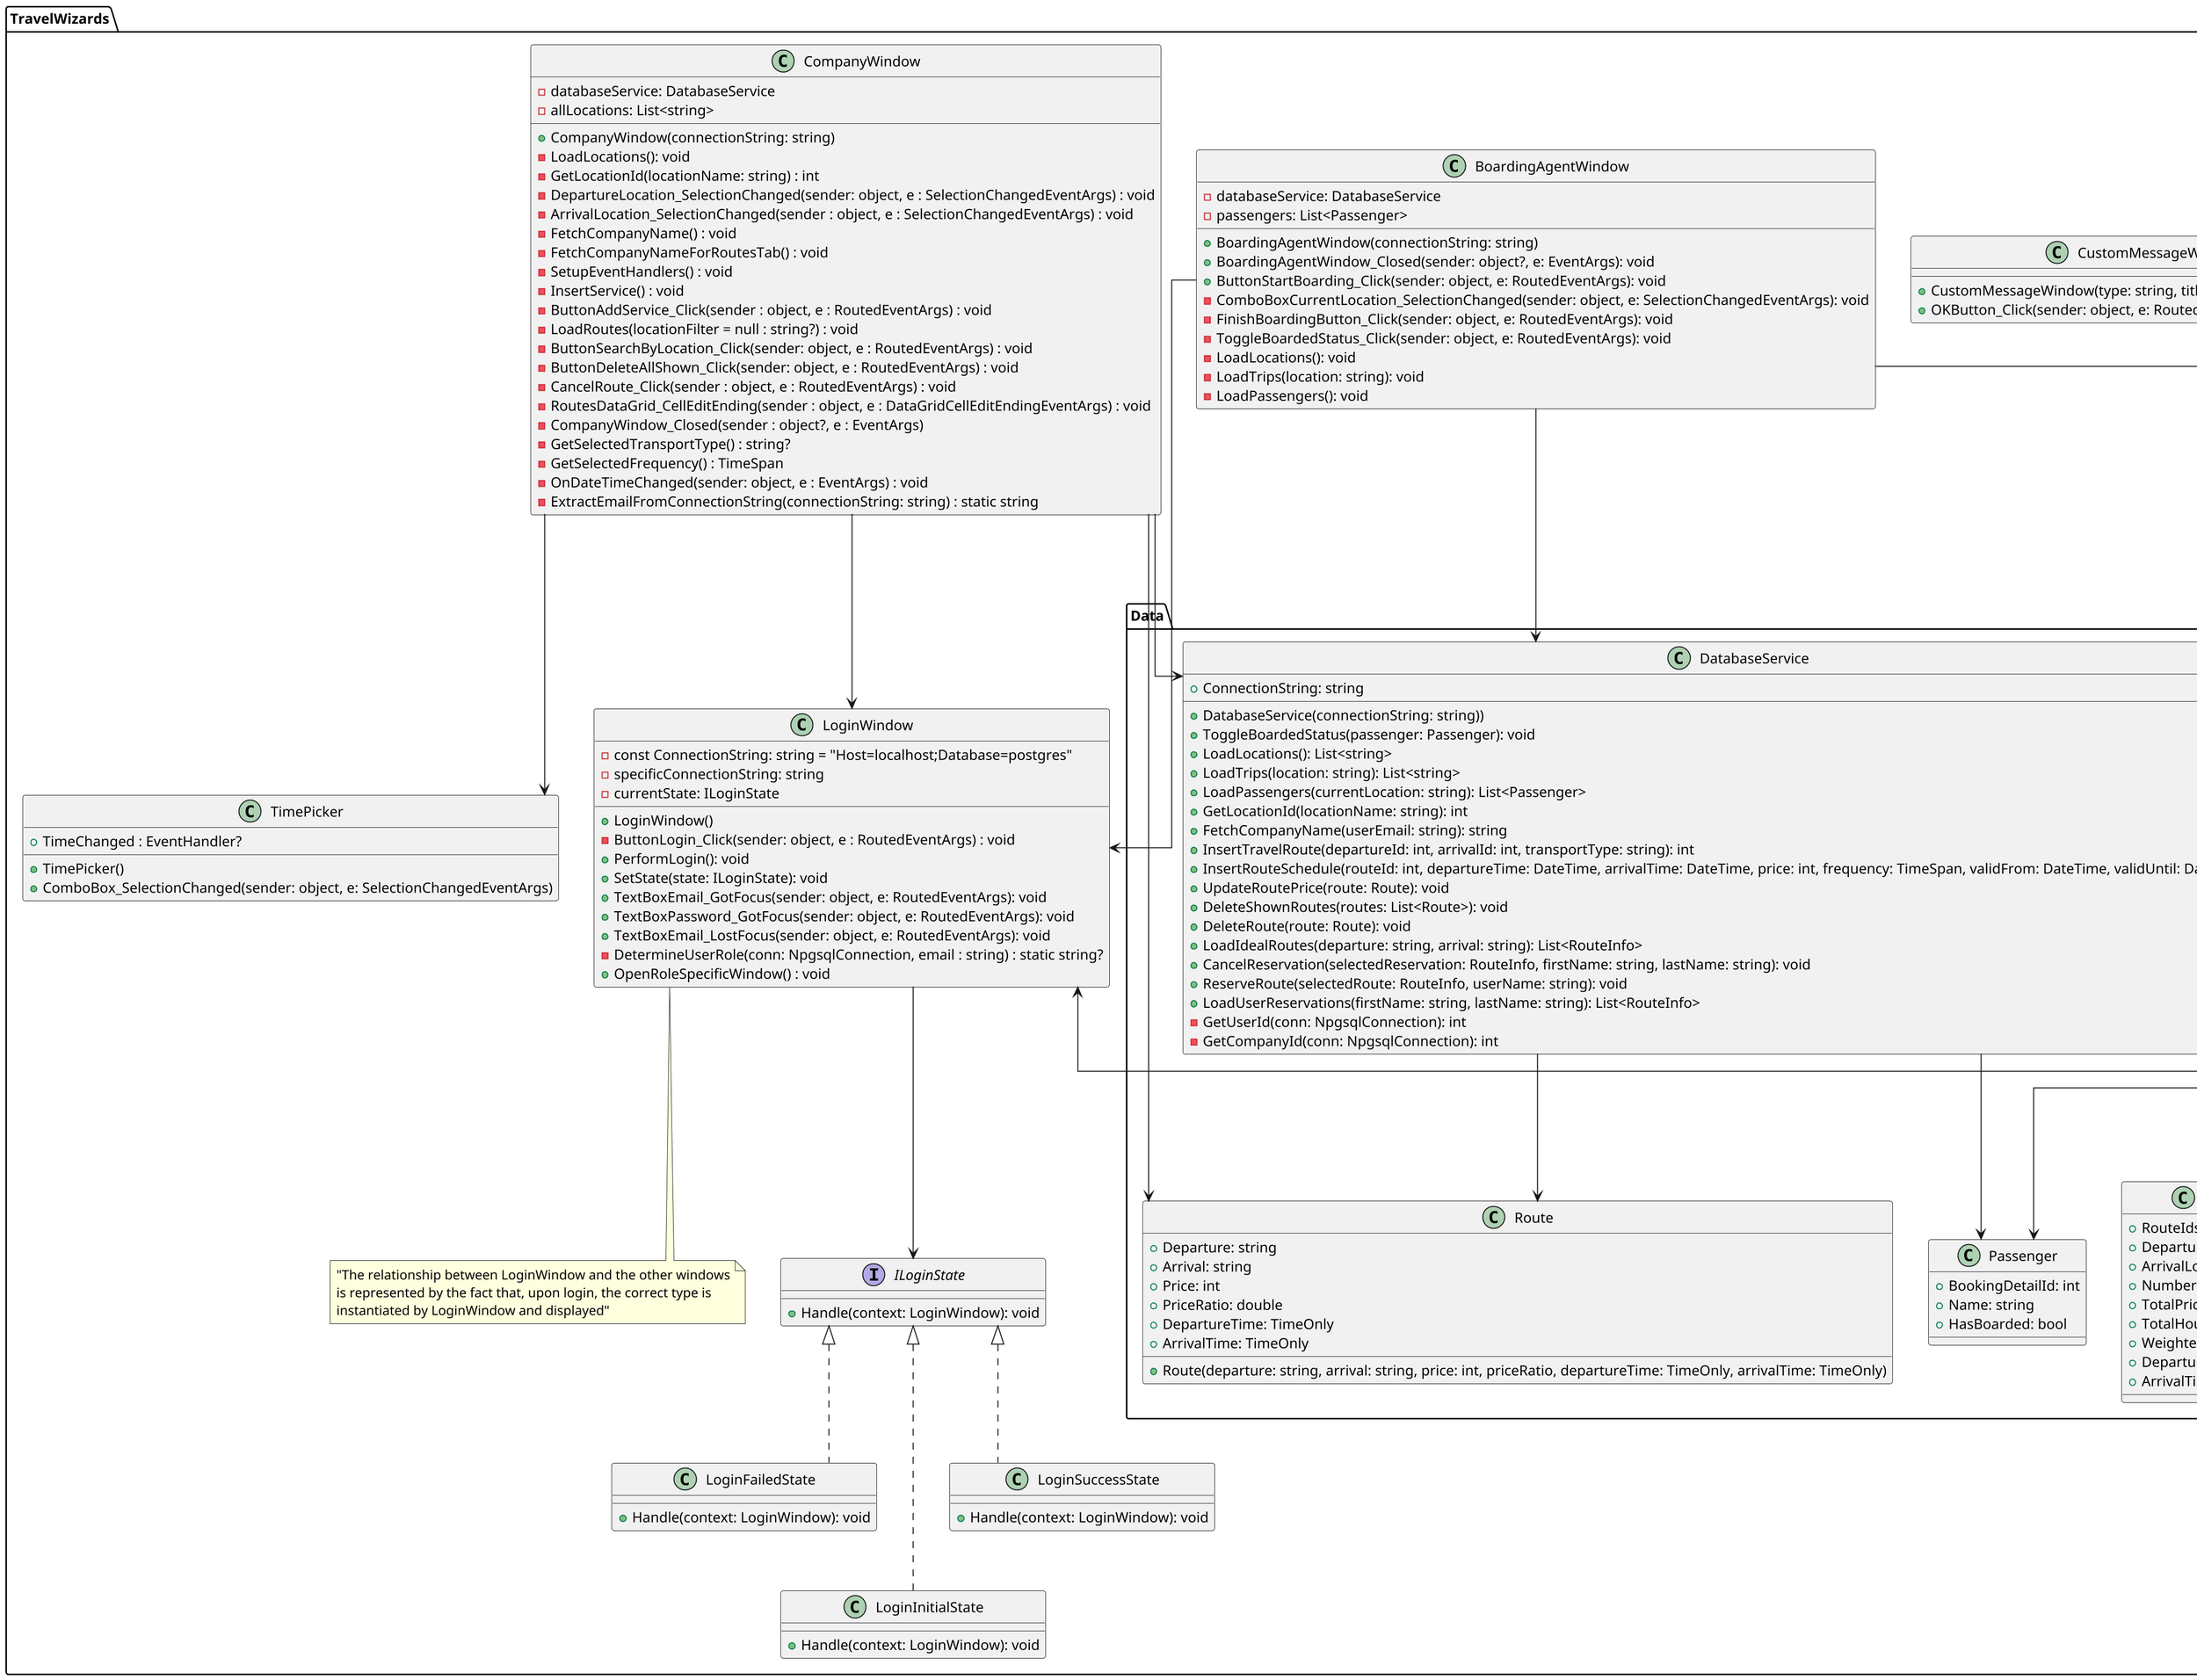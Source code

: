 @startuml

skinparam linetype ortho
skinparam dpi 180
top to bottom direction

namespace TravelWizards {
    package "TravelWizards.Data" {
        namespace TravelWizards.Data {
            class DatabaseService {
                +DatabaseService(connectionString: string))
                +ConnectionString: string
                +ToggleBoardedStatus(passenger: Passenger): void
                +LoadLocations(): List<string>
                +LoadTrips(location: string): List<string>
                +LoadPassengers(currentLocation: string): List<Passenger>
                +GetLocationId(locationName: string): int
                +FetchCompanyName(userEmail: string): string
                +InsertTravelRoute(departureId: int, arrivalId: int, transportType: string): int
                +InsertRouteSchedule(routeId: int, departureTime: DateTime, arrivalTime: DateTime, price: int, frequency: TimeSpan, validFrom: DateTime, validUntil: DateTime): void
                +UpdateRoutePrice(route: Route): void
                +DeleteShownRoutes(routes: List<Route>): void
                +DeleteRoute(route: Route): void
                +LoadIdealRoutes(departure: string, arrival: string): List<RouteInfo>
                +CancelReservation(selectedReservation: RouteInfo, firstName: string, lastName: string): void
                +ReserveRoute(selectedRoute: RouteInfo, userName: string): void
                +LoadUserReservations(firstName: string, lastName: string): List<RouteInfo>
                -GetUserId(conn: NpgsqlConnection): int
                -GetCompanyId(conn: NpgsqlConnection): int
            }

            class Passenger {
                +BookingDetailId: int
                +Name: string
                +HasBoarded: bool
            }

            class Route {
                +Departure: string
                +Arrival: string
                +Price: int
                +PriceRatio: double
                +DepartureTime: TimeOnly
                +ArrivalTime: TimeOnly

                +Route(departure: string, arrival: string, price: int, priceRatio, departureTime: TimeOnly, arrivalTime: TimeOnly)
            }

            class RouteInfo {
                +RouteIds: string
                +DepartureLocation: string
                +ArrivalLocation: string
                +NumberOfStops: int
                +TotalPrice: int
                +TotalHours: double
                +WeightedScore: double
                +DepartureTime: DateTime
                +ArrivalTime: DateTime
            }
        }
    }

     DatabaseService --> Route
     DatabaseService --> RouteInfo
     DatabaseService --> Passenger


    class BoardingAgentWindow {
        -databaseService: DatabaseService
        -passengers: List<Passenger>

        +BoardingAgentWindow(connectionString: string)
        +BoardingAgentWindow_Closed(sender: object?, e: EventArgs): void
        +ButtonStartBoarding_Click(sender: object, e: RoutedEventArgs): void
        -ComboBoxCurrentLocation_SelectionChanged(sender: object, e: SelectionChangedEventArgs): void
        -FinishBoardingButton_Click(sender: object, e: RoutedEventArgs): void
        -ToggleBoardedStatus_Click(sender: object, e: RoutedEventArgs): void
        -LoadLocations(): void
        -LoadTrips(location: string): void
        -LoadPassengers(): void
    }

    BoardingAgentWindow --> DatabaseService
    BoardingAgentWindow --> Passenger
    BoardingAgentWindow --> LoginWindow

    class CompanyWindow {
        - databaseService: DatabaseService
        - allLocations: List<string>

        +CompanyWindow(connectionString: string)
        -LoadLocations(): void
        -GetLocationId(locationName: string) : int
        -DepartureLocation_SelectionChanged(sender: object, e : SelectionChangedEventArgs) : void
        -ArrivalLocation_SelectionChanged(sender : object, e : SelectionChangedEventArgs) : void
        -FetchCompanyName() : void
        -FetchCompanyNameForRoutesTab() : void
        -SetupEventHandlers() : void
        -InsertService() : void
        -ButtonAddService_Click(sender : object, e : RoutedEventArgs) : void
        -LoadRoutes(locationFilter = null : string?) : void
        -ButtonSearchByLocation_Click(sender: object, e : RoutedEventArgs) : void
        -ButtonDeleteAllShown_Click(sender: object, e : RoutedEventArgs) : void
        -CancelRoute_Click(sender : object, e : RoutedEventArgs) : void
        -RoutesDataGrid_CellEditEnding(sender : object, e : DataGridCellEditEndingEventArgs) : void
        -CompanyWindow_Closed(sender : object?, e : EventArgs)
        -GetSelectedTransportType() : string?
        -GetSelectedFrequency() : TimeSpan
        -OnDateTimeChanged(sender: object, e : EventArgs) : void
        -ExtractEmailFromConnectionString(connectionString: string) : static string
    }

    CompanyWindow --> DatabaseService
    CompanyWindow --> Route
    CompanyWindow --> TimePicker
    CompanyWindow --> LoginWindow


    class CustomMessageWindow {
        +CustomMessageWindow(type: string, title: string, message: string)
        +OKButton_Click(sender: object, e: RoutedEventArgs)
    }

    note right of CustomMessageWindow: "This is a custom implementation of a MessageBox. \nIt is instantiated anywhere a message box needs to be displayed, namely windows and the login states\n(which open a message box to return success or failure).\nTo prevent cluttering the diagram, the arrows have been ommitted."


    interface ILoginState {
        +Handle(context: LoginWindow): void
    }

    class LoginFailedState {
        +Handle(context: LoginWindow): void
    }

    class LoginInitialState {
        +Handle(context: LoginWindow): void
    }

    class LoginSuccessState {
        +Handle(context: LoginWindow): void
    }


    ILoginState <|.. LoginFailedState
    ILoginState <|... LoginInitialState
    ILoginState <|.. LoginSuccessState

    class LoginWindow {
        -const ConnectionString: string = "Host=localhost;Database=postgres"
        -specificConnectionString: string
        -currentState: ILoginState

        +LoginWindow()
        -ButtonLogin_Click(sender: object, e : RoutedEventArgs) : void
        +PerformLogin(): void
        +SetState(state: ILoginState): void
        +TextBoxEmail_GotFocus(sender: object, e: RoutedEventArgs): void
        +TextBoxPassword_GotFocus(sender: object, e: RoutedEventArgs): void
        +TextBoxEmail_LostFocus(sender: object, e: RoutedEventArgs): void
        -DetermineUserRole(conn: NpgsqlConnection, email : string) : static string?
        +OpenRoleSpecificWindow() : void
    }

    LoginWindow --> ILoginState


    class TimePicker {
        +TimeChanged : EventHandler?
        +TimePicker()
        +ComboBox_SelectionChanged(sender: object, e: SelectionChangedEventArgs)
    }
    class TravelAgentWindow {
        -databaseService: DatabaseService
        -allLocations: List<string>
        -isSearchForBooking: bool
        +PropertyChanged: event PropertyChangedEventHandler

        +TravelAgentWindow(connectionString: string)
        -LoadLocations()
        -ComboBoxDeparture_SelectionChanged(sender: object, e: SelectionChangedEventArgs)
        -ComboBoxArrival_SelectionChanged(sender: object, e: SelectionChangedEventArgs)
        -FetchCompanyName()
        -UpdateArrivalComboBox() : void
        -UpdateDepartureComboBox() : void
        -ButtonSearch_Click(sender: object, e: RoutedEventArgs)
        -ButtonReservationsDisplay_Click(sender: object, e: RoutedEventArgs)
        -DataGridRoutes_MouseDoubleClick(sender: object, e: MouseButtonEventArgs)
        -CancelReservation_Click(sender: object, e: RoutedEventArgs)
        -LoadIdealRoutes() : void
        -ReserveSelectedRoute(sender: object) : void
        -LoadUserReservations() : void
        -TravelAgentWindow_Closed(sender: object, e: EventArgs) : void
        -GenericButton_Click(sender: object, e: RoutedEventArgs) : void
        -ExtractEmailFromConnectionString(connectionString: string) : static string
        -GetRouteDetails(routeInfo: RouteInfo) : static string
        +IsSearchForBooking : bool
        +ActionButtonText : string
        -OnPropertyChanged(propertyName: string) : void
    }

    note bottom of LoginWindow: "The relationship between LoginWindow and the other windows\nis represented by the fact that, upon login, the correct type is\ninstantiated by LoginWindow and displayed"

    TravelAgentWindow -> RouteInfo
    TravelAgentWindow -> DatabaseService

    TravelAgentWindow -> LoginWindow
    TravelAgentWindow -down-> TravelAgentWindowRoutePopup

    class TravelAgentWindowRoutePopup {
        +TravelAgentWindowRoutePopup(departureTime: DateTime, arrivalTime: DateTime, routeDetails: string)
        -OKButton_Click(sender: object, e : RoutedEventArgs) : void
    }

}
@enduml
